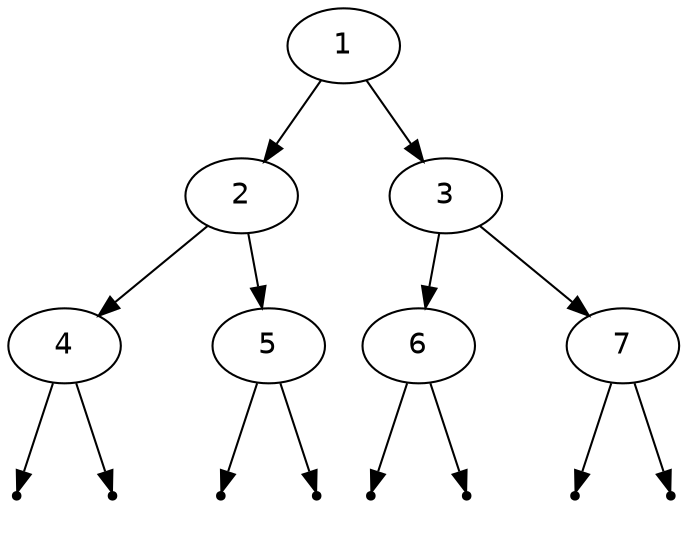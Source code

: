 digraph G {
	graph [fontname = "Helvetica"];
	node [fontname = "Helvetica"];
	edge [fontname = "Helvetica"];

	1 -> 2;
	m1 [label="", width=0.1, style=invis];
	1 -> m1 [style=invis];
	1 -> 3;
	{rank=same 2 -> m1 -> 3 [style=invis]};

	2 -> 4;
	m2 [label="", width=0.1, style=invis];
	2 -> m2 [style=invis];
	2 -> 5;
	{rank=same 4 -> m2 -> 5 [style=invis]};

	3 -> 6;
	m3 [label="", width=0.1, style=invis];
	3 -> m3 [style=invis];
	3 -> 7;
	{rank=same 6 -> m3 -> 7 [style=invis]};

	l4 [shape=point];
	4 -> l4;
	m4 [label="", width=0.1, style=invis];
	4 -> m4 [style=invis];
	r4 [shape=point];
	4 -> r4;
	{rank=same l4 -> m4 -> r4 [style=invis]};

	l5 [shape=point];
	5 -> l5;
	m5 [label="", width=0.1, style=invis];
	5 -> m5 [style=invis];
	r5 [shape=point];
	5 -> r5;
	{rank=same l5 -> m5 -> r5 [style=invis]};

	l6 [shape=point];
	6 -> l6;
	m6 [label="", width=0.1, style=invis];
	6 -> m6 [style=invis];
	r6 [shape=point];
	6 -> r6;
	{rank=same l6 -> m6 -> r6 [style=invis]};

	l7 [shape=point];
	7 -> l7;
	m7 [label="", width=0.1, style=invis];
	7 -> m7 [style=invis];
	r7 [shape=point];
	7 -> r7;
	{rank=same l7 -> m7 -> r7 [style=invis]};
}
